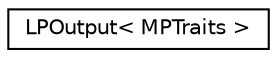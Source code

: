 digraph "Graphical Class Hierarchy"
{
 // LATEX_PDF_SIZE
  edge [fontname="Helvetica",fontsize="10",labelfontname="Helvetica",labelfontsize="10"];
  node [fontname="Helvetica",fontsize="10",shape=record];
  rankdir="LR";
  Node0 [label="LPOutput\< MPTraits \>",height=0.2,width=0.4,color="black", fillcolor="white", style="filled",URL="$structLPOutput.html",tooltip=" "];
}
